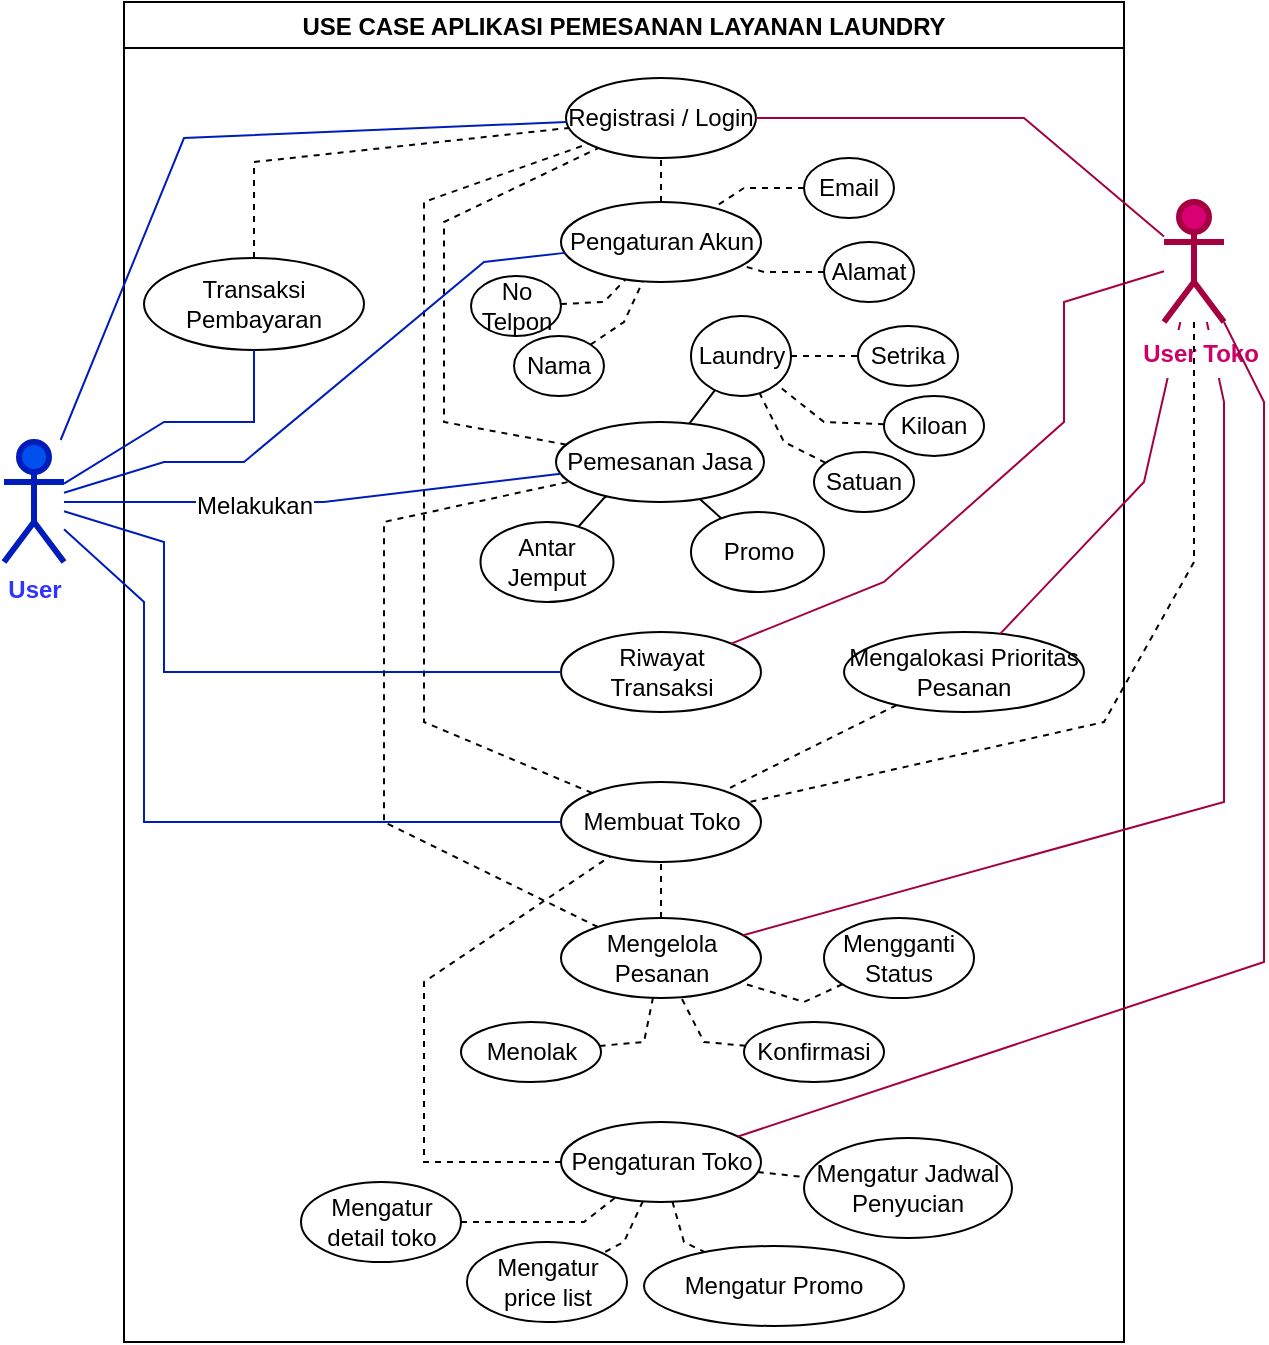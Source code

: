 <mxfile version="24.2.5" type="device">
  <diagram id="C5RBs43oDa-KdzZeNtuy" name="Page-1">
    <mxGraphModel dx="974" dy="456" grid="1" gridSize="10" guides="1" tooltips="1" connect="1" arrows="1" fold="1" page="0" pageScale="1" pageWidth="827" pageHeight="1169" math="0" shadow="0">
      <root>
        <mxCell id="WIyWlLk6GJQsqaUBKTNV-0" />
        <mxCell id="WIyWlLk6GJQsqaUBKTNV-1" parent="WIyWlLk6GJQsqaUBKTNV-0" />
        <mxCell id="Ka8rrdiuE4aKaYGKgWsx-0" value="USE CASE APLIKASI PEMESANAN LAYANAN LAUNDRY" style="swimlane;fontStyle=1" parent="WIyWlLk6GJQsqaUBKTNV-1" vertex="1">
          <mxGeometry x="140" y="90" width="500" height="670" as="geometry">
            <mxRectangle x="140" y="100" width="350" height="30" as="alternateBounds" />
          </mxGeometry>
        </mxCell>
        <mxCell id="Ka8rrdiuE4aKaYGKgWsx-4" value="Registrasi / Login" style="ellipse;whiteSpace=wrap;html=1;" parent="Ka8rrdiuE4aKaYGKgWsx-0" vertex="1">
          <mxGeometry x="221" y="38" width="95" height="40" as="geometry" />
        </mxCell>
        <mxCell id="Ka8rrdiuE4aKaYGKgWsx-9" value="Transaksi Pembayaran" style="ellipse;whiteSpace=wrap;html=1;" parent="Ka8rrdiuE4aKaYGKgWsx-0" vertex="1">
          <mxGeometry x="10" y="128" width="110" height="46" as="geometry" />
        </mxCell>
        <mxCell id="Ka8rrdiuE4aKaYGKgWsx-11" value="Mengalokasi Prioritas Pesanan" style="ellipse;whiteSpace=wrap;html=1;" parent="Ka8rrdiuE4aKaYGKgWsx-0" vertex="1">
          <mxGeometry x="360" y="315" width="120" height="40" as="geometry" />
        </mxCell>
        <mxCell id="Ka8rrdiuE4aKaYGKgWsx-16" value="Pengaturan Akun" style="ellipse;whiteSpace=wrap;html=1;" parent="Ka8rrdiuE4aKaYGKgWsx-0" vertex="1">
          <mxGeometry x="218.5" y="100" width="100" height="40" as="geometry" />
        </mxCell>
        <mxCell id="Ka8rrdiuE4aKaYGKgWsx-20" value="Alamat" style="ellipse;whiteSpace=wrap;html=1;" parent="Ka8rrdiuE4aKaYGKgWsx-0" vertex="1">
          <mxGeometry x="350" y="120" width="45" height="30" as="geometry" />
        </mxCell>
        <mxCell id="Ka8rrdiuE4aKaYGKgWsx-23" value="Nama" style="ellipse;whiteSpace=wrap;html=1;" parent="Ka8rrdiuE4aKaYGKgWsx-0" vertex="1">
          <mxGeometry x="195" y="167" width="45" height="30" as="geometry" />
        </mxCell>
        <mxCell id="Ka8rrdiuE4aKaYGKgWsx-22" value="No Telpon" style="ellipse;whiteSpace=wrap;html=1;" parent="Ka8rrdiuE4aKaYGKgWsx-0" vertex="1">
          <mxGeometry x="173.5" y="137" width="45" height="30" as="geometry" />
        </mxCell>
        <mxCell id="Ka8rrdiuE4aKaYGKgWsx-21" value="Email" style="ellipse;whiteSpace=wrap;html=1;" parent="Ka8rrdiuE4aKaYGKgWsx-0" vertex="1">
          <mxGeometry x="340" y="78" width="45" height="30" as="geometry" />
        </mxCell>
        <mxCell id="Ka8rrdiuE4aKaYGKgWsx-25" value="" style="endArrow=none;dashed=1;html=1;rounded=0;" parent="Ka8rrdiuE4aKaYGKgWsx-0" source="Ka8rrdiuE4aKaYGKgWsx-22" target="Ka8rrdiuE4aKaYGKgWsx-16" edge="1">
          <mxGeometry width="50" height="50" relative="1" as="geometry">
            <mxPoint x="196" y="260" as="sourcePoint" />
            <mxPoint x="246" y="210" as="targetPoint" />
            <Array as="points">
              <mxPoint x="240" y="150" />
            </Array>
          </mxGeometry>
        </mxCell>
        <mxCell id="Ka8rrdiuE4aKaYGKgWsx-26" value="" style="endArrow=none;dashed=1;html=1;rounded=0;" parent="Ka8rrdiuE4aKaYGKgWsx-0" source="Ka8rrdiuE4aKaYGKgWsx-23" target="Ka8rrdiuE4aKaYGKgWsx-16" edge="1">
          <mxGeometry width="50" height="50" relative="1" as="geometry">
            <mxPoint x="196" y="260" as="sourcePoint" />
            <mxPoint x="246" y="210" as="targetPoint" />
            <Array as="points">
              <mxPoint x="250" y="160" />
            </Array>
          </mxGeometry>
        </mxCell>
        <mxCell id="Ka8rrdiuE4aKaYGKgWsx-27" value="" style="endArrow=none;dashed=1;html=1;rounded=0;" parent="Ka8rrdiuE4aKaYGKgWsx-0" source="Ka8rrdiuE4aKaYGKgWsx-20" target="Ka8rrdiuE4aKaYGKgWsx-16" edge="1">
          <mxGeometry width="50" height="50" relative="1" as="geometry">
            <mxPoint x="196" y="260" as="sourcePoint" />
            <mxPoint x="246" y="210" as="targetPoint" />
            <Array as="points">
              <mxPoint x="320" y="135" />
            </Array>
          </mxGeometry>
        </mxCell>
        <mxCell id="Ka8rrdiuE4aKaYGKgWsx-28" value="" style="endArrow=none;dashed=1;html=1;rounded=0;" parent="Ka8rrdiuE4aKaYGKgWsx-0" source="Ka8rrdiuE4aKaYGKgWsx-21" target="Ka8rrdiuE4aKaYGKgWsx-16" edge="1">
          <mxGeometry width="50" height="50" relative="1" as="geometry">
            <mxPoint x="196" y="260" as="sourcePoint" />
            <mxPoint x="246" y="210" as="targetPoint" />
            <Array as="points">
              <mxPoint x="310" y="93" />
            </Array>
          </mxGeometry>
        </mxCell>
        <mxCell id="Ka8rrdiuE4aKaYGKgWsx-35" value="" style="endArrow=none;html=1;rounded=0;" parent="Ka8rrdiuE4aKaYGKgWsx-0" source="Ka8rrdiuE4aKaYGKgWsx-30" target="Ka8rrdiuE4aKaYGKgWsx-29" edge="1">
          <mxGeometry width="50" height="50" relative="1" as="geometry">
            <mxPoint x="196" y="260" as="sourcePoint" />
            <mxPoint x="246" y="210" as="targetPoint" />
            <Array as="points">
              <mxPoint x="240" y="248" />
            </Array>
          </mxGeometry>
        </mxCell>
        <mxCell id="Ka8rrdiuE4aKaYGKgWsx-36" value="" style="endArrow=none;html=1;rounded=0;" parent="Ka8rrdiuE4aKaYGKgWsx-0" source="Ka8rrdiuE4aKaYGKgWsx-31" target="Ka8rrdiuE4aKaYGKgWsx-29" edge="1">
          <mxGeometry width="50" height="50" relative="1" as="geometry">
            <mxPoint x="196" y="260" as="sourcePoint" />
            <mxPoint x="246" y="210" as="targetPoint" />
          </mxGeometry>
        </mxCell>
        <mxCell id="Ka8rrdiuE4aKaYGKgWsx-44" value="Riwayat&lt;div&gt;Transaksi&lt;/div&gt;" style="ellipse;whiteSpace=wrap;html=1;" parent="Ka8rrdiuE4aKaYGKgWsx-0" vertex="1">
          <mxGeometry x="218.5" y="315" width="100" height="40" as="geometry" />
        </mxCell>
        <mxCell id="Ka8rrdiuE4aKaYGKgWsx-79" value="Mengelola Pesanan" style="ellipse;whiteSpace=wrap;html=1;" parent="Ka8rrdiuE4aKaYGKgWsx-0" vertex="1">
          <mxGeometry x="218.5" y="458" width="100" height="40" as="geometry" />
        </mxCell>
        <mxCell id="Ka8rrdiuE4aKaYGKgWsx-83" value="Menolak" style="ellipse;whiteSpace=wrap;html=1;" parent="Ka8rrdiuE4aKaYGKgWsx-0" vertex="1">
          <mxGeometry x="168.5" y="510" width="70" height="30" as="geometry" />
        </mxCell>
        <mxCell id="Ka8rrdiuE4aKaYGKgWsx-82" value="Konfirmasi" style="ellipse;whiteSpace=wrap;html=1;" parent="Ka8rrdiuE4aKaYGKgWsx-0" vertex="1">
          <mxGeometry x="310" y="510" width="70" height="30" as="geometry" />
        </mxCell>
        <mxCell id="Ka8rrdiuE4aKaYGKgWsx-81" value="Mengganti Status" style="ellipse;whiteSpace=wrap;html=1;" parent="Ka8rrdiuE4aKaYGKgWsx-0" vertex="1">
          <mxGeometry x="350" y="458" width="75" height="40" as="geometry" />
        </mxCell>
        <mxCell id="Ka8rrdiuE4aKaYGKgWsx-84" value="" style="endArrow=none;dashed=1;html=1;rounded=0;" parent="Ka8rrdiuE4aKaYGKgWsx-0" source="Ka8rrdiuE4aKaYGKgWsx-82" target="Ka8rrdiuE4aKaYGKgWsx-79" edge="1">
          <mxGeometry width="50" height="50" relative="1" as="geometry">
            <mxPoint x="210" y="380" as="sourcePoint" />
            <mxPoint x="260" y="330" as="targetPoint" />
            <Array as="points">
              <mxPoint x="290" y="520" />
            </Array>
          </mxGeometry>
        </mxCell>
        <mxCell id="Ka8rrdiuE4aKaYGKgWsx-85" value="" style="endArrow=none;dashed=1;html=1;rounded=0;" parent="Ka8rrdiuE4aKaYGKgWsx-0" source="Ka8rrdiuE4aKaYGKgWsx-83" target="Ka8rrdiuE4aKaYGKgWsx-79" edge="1">
          <mxGeometry width="50" height="50" relative="1" as="geometry">
            <mxPoint x="212" y="442" as="sourcePoint" />
            <mxPoint x="250" y="464" as="targetPoint" />
            <Array as="points">
              <mxPoint x="260" y="520" />
            </Array>
          </mxGeometry>
        </mxCell>
        <mxCell id="Ka8rrdiuE4aKaYGKgWsx-86" value="" style="endArrow=none;dashed=1;html=1;rounded=0;" parent="Ka8rrdiuE4aKaYGKgWsx-0" source="Ka8rrdiuE4aKaYGKgWsx-81" target="Ka8rrdiuE4aKaYGKgWsx-79" edge="1">
          <mxGeometry width="50" height="50" relative="1" as="geometry">
            <mxPoint x="222" y="452" as="sourcePoint" />
            <mxPoint x="260" y="474" as="targetPoint" />
            <Array as="points">
              <mxPoint x="340" y="500" />
            </Array>
          </mxGeometry>
        </mxCell>
        <mxCell id="Ka8rrdiuE4aKaYGKgWsx-91" value="Pengaturan Toko" style="ellipse;whiteSpace=wrap;html=1;" parent="Ka8rrdiuE4aKaYGKgWsx-0" vertex="1">
          <mxGeometry x="218.5" y="560" width="100" height="40" as="geometry" />
        </mxCell>
        <mxCell id="Ka8rrdiuE4aKaYGKgWsx-96" value="Mengatur Jadwal Penyucian" style="ellipse;whiteSpace=wrap;html=1;" parent="Ka8rrdiuE4aKaYGKgWsx-0" vertex="1">
          <mxGeometry x="340" y="568" width="104" height="50" as="geometry" />
        </mxCell>
        <mxCell id="Ka8rrdiuE4aKaYGKgWsx-94" value="Mengatur Promo" style="ellipse;whiteSpace=wrap;html=1;" parent="Ka8rrdiuE4aKaYGKgWsx-0" vertex="1">
          <mxGeometry x="260" y="622" width="130" height="40" as="geometry" />
        </mxCell>
        <mxCell id="Ka8rrdiuE4aKaYGKgWsx-93" value="Mengatur detail toko" style="ellipse;whiteSpace=wrap;html=1;" parent="Ka8rrdiuE4aKaYGKgWsx-0" vertex="1">
          <mxGeometry x="88.5" y="590" width="80" height="40" as="geometry" />
        </mxCell>
        <mxCell id="Ka8rrdiuE4aKaYGKgWsx-92" value="Mengatur price list" style="ellipse;whiteSpace=wrap;html=1;" parent="Ka8rrdiuE4aKaYGKgWsx-0" vertex="1">
          <mxGeometry x="171.5" y="620" width="80" height="40" as="geometry" />
        </mxCell>
        <mxCell id="Ka8rrdiuE4aKaYGKgWsx-99" style="edgeStyle=orthogonalEdgeStyle;rounded=0;orthogonalLoop=1;jettySize=auto;html=1;exitX=0.5;exitY=1;exitDx=0;exitDy=0;" parent="Ka8rrdiuE4aKaYGKgWsx-0" edge="1">
          <mxGeometry relative="1" as="geometry">
            <mxPoint x="395" y="625" as="sourcePoint" />
            <mxPoint x="395" y="625" as="targetPoint" />
          </mxGeometry>
        </mxCell>
        <mxCell id="Ka8rrdiuE4aKaYGKgWsx-100" value="" style="endArrow=none;dashed=1;html=1;rounded=0;" parent="Ka8rrdiuE4aKaYGKgWsx-0" source="Ka8rrdiuE4aKaYGKgWsx-91" target="Ka8rrdiuE4aKaYGKgWsx-96" edge="1">
          <mxGeometry width="50" height="50" relative="1" as="geometry">
            <mxPoint x="210" y="380" as="sourcePoint" />
            <mxPoint x="260" y="330" as="targetPoint" />
          </mxGeometry>
        </mxCell>
        <mxCell id="Ka8rrdiuE4aKaYGKgWsx-102" value="" style="endArrow=none;dashed=1;html=1;rounded=0;" parent="Ka8rrdiuE4aKaYGKgWsx-0" source="Ka8rrdiuE4aKaYGKgWsx-91" target="Ka8rrdiuE4aKaYGKgWsx-94" edge="1">
          <mxGeometry width="50" height="50" relative="1" as="geometry">
            <mxPoint x="303" y="591" as="sourcePoint" />
            <mxPoint x="314" y="573" as="targetPoint" />
            <Array as="points">
              <mxPoint x="280" y="620" />
            </Array>
          </mxGeometry>
        </mxCell>
        <mxCell id="Ka8rrdiuE4aKaYGKgWsx-103" value="" style="endArrow=none;dashed=1;html=1;rounded=0;" parent="Ka8rrdiuE4aKaYGKgWsx-0" source="Ka8rrdiuE4aKaYGKgWsx-91" target="Ka8rrdiuE4aKaYGKgWsx-92" edge="1">
          <mxGeometry width="50" height="50" relative="1" as="geometry">
            <mxPoint x="313" y="601" as="sourcePoint" />
            <mxPoint x="324" y="583" as="targetPoint" />
            <Array as="points">
              <mxPoint x="250" y="620" />
            </Array>
          </mxGeometry>
        </mxCell>
        <mxCell id="Ka8rrdiuE4aKaYGKgWsx-104" value="" style="endArrow=none;dashed=1;html=1;rounded=0;" parent="Ka8rrdiuE4aKaYGKgWsx-0" source="Ka8rrdiuE4aKaYGKgWsx-93" target="Ka8rrdiuE4aKaYGKgWsx-91" edge="1">
          <mxGeometry width="50" height="50" relative="1" as="geometry">
            <mxPoint x="323" y="611" as="sourcePoint" />
            <mxPoint x="334" y="593" as="targetPoint" />
            <Array as="points">
              <mxPoint x="230" y="610" />
            </Array>
          </mxGeometry>
        </mxCell>
        <mxCell id="Ka8rrdiuE4aKaYGKgWsx-105" value="" style="endArrow=none;dashed=1;html=1;rounded=0;" parent="Ka8rrdiuE4aKaYGKgWsx-0" source="Ka8rrdiuE4aKaYGKgWsx-16" target="Ka8rrdiuE4aKaYGKgWsx-4" edge="1">
          <mxGeometry width="50" height="50" relative="1" as="geometry">
            <mxPoint x="210" y="380" as="sourcePoint" />
            <mxPoint x="260" y="330" as="targetPoint" />
          </mxGeometry>
        </mxCell>
        <mxCell id="Ka8rrdiuE4aKaYGKgWsx-106" value="" style="endArrow=none;dashed=1;html=1;rounded=0;" parent="Ka8rrdiuE4aKaYGKgWsx-0" source="Ka8rrdiuE4aKaYGKgWsx-9" target="Ka8rrdiuE4aKaYGKgWsx-4" edge="1">
          <mxGeometry width="50" height="50" relative="1" as="geometry">
            <mxPoint x="210" y="380" as="sourcePoint" />
            <mxPoint x="260" y="330" as="targetPoint" />
            <Array as="points">
              <mxPoint x="65" y="80" />
            </Array>
          </mxGeometry>
        </mxCell>
        <mxCell id="Ka8rrdiuE4aKaYGKgWsx-107" value="" style="endArrow=none;dashed=1;html=1;rounded=0;" parent="Ka8rrdiuE4aKaYGKgWsx-0" source="Ka8rrdiuE4aKaYGKgWsx-11" target="RhqdJh3K1ohm2jnMH_xI-10" edge="1">
          <mxGeometry width="50" height="50" relative="1" as="geometry">
            <mxPoint x="70" y="160" as="sourcePoint" />
            <mxPoint x="232" y="74" as="targetPoint" />
            <Array as="points" />
          </mxGeometry>
        </mxCell>
        <mxCell id="Ka8rrdiuE4aKaYGKgWsx-109" value="" style="endArrow=none;dashed=1;html=1;rounded=0;" parent="Ka8rrdiuE4aKaYGKgWsx-0" source="Ka8rrdiuE4aKaYGKgWsx-29" target="Ka8rrdiuE4aKaYGKgWsx-4" edge="1">
          <mxGeometry width="50" height="50" relative="1" as="geometry">
            <mxPoint x="150" y="230" as="sourcePoint" />
            <mxPoint x="232" y="74" as="targetPoint" />
            <Array as="points">
              <mxPoint x="160" y="210" />
              <mxPoint x="160" y="110" />
            </Array>
          </mxGeometry>
        </mxCell>
        <mxCell id="Ka8rrdiuE4aKaYGKgWsx-110" value="" style="endArrow=none;dashed=1;html=1;rounded=0;" parent="Ka8rrdiuE4aKaYGKgWsx-0" source="Ka8rrdiuE4aKaYGKgWsx-79" target="Ka8rrdiuE4aKaYGKgWsx-29" edge="1">
          <mxGeometry width="50" height="50" relative="1" as="geometry">
            <mxPoint x="196.043" y="299.167" as="sourcePoint" />
            <mxPoint x="240" y="88" as="targetPoint" />
            <Array as="points">
              <mxPoint x="130" y="410" />
              <mxPoint x="130" y="260" />
            </Array>
          </mxGeometry>
        </mxCell>
        <mxCell id="Ka8rrdiuE4aKaYGKgWsx-112" value="" style="endArrow=none;dashed=1;html=1;rounded=0;" parent="Ka8rrdiuE4aKaYGKgWsx-0" source="Ka8rrdiuE4aKaYGKgWsx-79" target="RhqdJh3K1ohm2jnMH_xI-10" edge="1">
          <mxGeometry width="50" height="50" relative="1" as="geometry">
            <mxPoint x="211" y="301" as="sourcePoint" />
            <mxPoint x="200" y="70" as="targetPoint" />
            <Array as="points" />
          </mxGeometry>
        </mxCell>
        <mxCell id="Ka8rrdiuE4aKaYGKgWsx-113" value="" style="endArrow=none;dashed=1;html=1;rounded=0;" parent="Ka8rrdiuE4aKaYGKgWsx-0" source="Ka8rrdiuE4aKaYGKgWsx-91" target="RhqdJh3K1ohm2jnMH_xI-10" edge="1">
          <mxGeometry width="50" height="50" relative="1" as="geometry">
            <mxPoint x="30" y="600" as="sourcePoint" />
            <mxPoint x="250" y="88" as="targetPoint" />
            <Array as="points">
              <mxPoint x="150" y="580" />
              <mxPoint x="150" y="490" />
            </Array>
          </mxGeometry>
        </mxCell>
        <mxCell id="Ka8rrdiuE4aKaYGKgWsx-29" value="Pemesanan Jasa" style="ellipse;whiteSpace=wrap;html=1;" parent="Ka8rrdiuE4aKaYGKgWsx-0" vertex="1">
          <mxGeometry x="216" y="210" width="104" height="40" as="geometry" />
        </mxCell>
        <mxCell id="Ka8rrdiuE4aKaYGKgWsx-34" value="Setrika" style="ellipse;whiteSpace=wrap;html=1;" parent="Ka8rrdiuE4aKaYGKgWsx-0" vertex="1">
          <mxGeometry x="367" y="162" width="50" height="30" as="geometry" />
        </mxCell>
        <mxCell id="Ka8rrdiuE4aKaYGKgWsx-33" value="Satuan" style="ellipse;whiteSpace=wrap;html=1;" parent="Ka8rrdiuE4aKaYGKgWsx-0" vertex="1">
          <mxGeometry x="345" y="225" width="50" height="30" as="geometry" />
        </mxCell>
        <mxCell id="Ka8rrdiuE4aKaYGKgWsx-32" value="Kiloan" style="ellipse;whiteSpace=wrap;html=1;" parent="Ka8rrdiuE4aKaYGKgWsx-0" vertex="1">
          <mxGeometry x="380" y="197" width="50" height="30" as="geometry" />
        </mxCell>
        <mxCell id="Ka8rrdiuE4aKaYGKgWsx-31" value="Laundry" style="ellipse;whiteSpace=wrap;html=1;" parent="Ka8rrdiuE4aKaYGKgWsx-0" vertex="1">
          <mxGeometry x="283.5" y="157" width="50" height="40" as="geometry" />
        </mxCell>
        <mxCell id="Ka8rrdiuE4aKaYGKgWsx-30" value="Antar Jemput" style="ellipse;whiteSpace=wrap;html=1;" parent="Ka8rrdiuE4aKaYGKgWsx-0" vertex="1">
          <mxGeometry x="178.25" y="260" width="66.5" height="40" as="geometry" />
        </mxCell>
        <mxCell id="RhqdJh3K1ohm2jnMH_xI-2" value="Promo" style="ellipse;whiteSpace=wrap;html=1;" vertex="1" parent="Ka8rrdiuE4aKaYGKgWsx-0">
          <mxGeometry x="283.5" y="255" width="66.5" height="40" as="geometry" />
        </mxCell>
        <mxCell id="RhqdJh3K1ohm2jnMH_xI-6" value="" style="endArrow=none;html=1;rounded=0;" edge="1" parent="Ka8rrdiuE4aKaYGKgWsx-0" source="RhqdJh3K1ohm2jnMH_xI-2" target="Ka8rrdiuE4aKaYGKgWsx-29">
          <mxGeometry width="50" height="50" relative="1" as="geometry">
            <mxPoint x="325" y="260" as="sourcePoint" />
            <mxPoint x="288" y="260" as="targetPoint" />
          </mxGeometry>
        </mxCell>
        <mxCell id="RhqdJh3K1ohm2jnMH_xI-7" value="" style="endArrow=none;dashed=1;html=1;rounded=0;" edge="1" parent="Ka8rrdiuE4aKaYGKgWsx-0" source="Ka8rrdiuE4aKaYGKgWsx-31" target="Ka8rrdiuE4aKaYGKgWsx-34">
          <mxGeometry width="50" height="50" relative="1" as="geometry">
            <mxPoint x="308" y="314" as="sourcePoint" />
            <mxPoint x="260" y="270" as="targetPoint" />
            <Array as="points" />
          </mxGeometry>
        </mxCell>
        <mxCell id="RhqdJh3K1ohm2jnMH_xI-9" value="" style="endArrow=none;dashed=1;html=1;rounded=0;" edge="1" parent="Ka8rrdiuE4aKaYGKgWsx-0" source="Ka8rrdiuE4aKaYGKgWsx-33" target="Ka8rrdiuE4aKaYGKgWsx-31">
          <mxGeometry width="50" height="50" relative="1" as="geometry">
            <mxPoint x="318" y="324" as="sourcePoint" />
            <mxPoint x="270" y="280" as="targetPoint" />
            <Array as="points">
              <mxPoint x="330" y="220" />
            </Array>
          </mxGeometry>
        </mxCell>
        <mxCell id="RhqdJh3K1ohm2jnMH_xI-8" value="" style="endArrow=none;dashed=1;html=1;rounded=0;" edge="1" parent="Ka8rrdiuE4aKaYGKgWsx-0" source="Ka8rrdiuE4aKaYGKgWsx-32" target="Ka8rrdiuE4aKaYGKgWsx-31">
          <mxGeometry width="50" height="50" relative="1" as="geometry">
            <mxPoint x="308" y="314" as="sourcePoint" />
            <mxPoint x="260" y="270" as="targetPoint" />
            <Array as="points">
              <mxPoint x="350" y="210" />
            </Array>
          </mxGeometry>
        </mxCell>
        <mxCell id="RhqdJh3K1ohm2jnMH_xI-10" value="Membuat Toko" style="ellipse;whiteSpace=wrap;html=1;" vertex="1" parent="Ka8rrdiuE4aKaYGKgWsx-0">
          <mxGeometry x="218.5" y="390" width="100" height="40" as="geometry" />
        </mxCell>
        <mxCell id="RhqdJh3K1ohm2jnMH_xI-14" value="" style="endArrow=none;dashed=1;html=1;rounded=0;" edge="1" parent="Ka8rrdiuE4aKaYGKgWsx-0" source="RhqdJh3K1ohm2jnMH_xI-10" target="Ka8rrdiuE4aKaYGKgWsx-4">
          <mxGeometry width="50" height="50" relative="1" as="geometry">
            <mxPoint x="230" y="232" as="sourcePoint" />
            <mxPoint x="238" y="80" as="targetPoint" />
            <Array as="points">
              <mxPoint x="150" y="360" />
              <mxPoint x="150" y="100" />
            </Array>
          </mxGeometry>
        </mxCell>
        <mxCell id="Ka8rrdiuE4aKaYGKgWsx-17" value="" style="endArrow=none;html=1;rounded=0;fontStyle=1;strokeColor=#001DBC;fillColor=#0050ef;" parent="WIyWlLk6GJQsqaUBKTNV-1" source="Ka8rrdiuE4aKaYGKgWsx-1" target="Ka8rrdiuE4aKaYGKgWsx-16" edge="1">
          <mxGeometry width="50" height="50" relative="1" as="geometry">
            <mxPoint x="200" y="360" as="sourcePoint" />
            <mxPoint x="330" y="120" as="targetPoint" />
            <Array as="points">
              <mxPoint x="160" y="320" />
              <mxPoint x="200" y="320" />
              <mxPoint x="320" y="220" />
            </Array>
          </mxGeometry>
        </mxCell>
        <mxCell id="Ka8rrdiuE4aKaYGKgWsx-1" value="&lt;b&gt;&lt;font color=&quot;#3333ff&quot;&gt;User&lt;/font&gt;&lt;/b&gt;" style="shape=umlActor;verticalLabelPosition=bottom;verticalAlign=top;html=1;outlineConnect=0;fillColor=#0050ef;strokeColor=#001DBC;fontColor=#ffffff;strokeWidth=3;" parent="WIyWlLk6GJQsqaUBKTNV-1" vertex="1">
          <mxGeometry x="80" y="310" width="30" height="60" as="geometry" />
        </mxCell>
        <mxCell id="Ka8rrdiuE4aKaYGKgWsx-5" value="" style="endArrow=none;html=1;rounded=0;strokeColor=#001DBC;fillColor=#0050ef;" parent="WIyWlLk6GJQsqaUBKTNV-1" target="Ka8rrdiuE4aKaYGKgWsx-4" edge="1">
          <mxGeometry width="50" height="50" relative="1" as="geometry">
            <mxPoint x="108.333" y="309" as="sourcePoint" />
            <mxPoint x="361.134" y="152.504" as="targetPoint" />
            <Array as="points">
              <mxPoint x="170" y="158" />
            </Array>
          </mxGeometry>
        </mxCell>
        <mxCell id="Ka8rrdiuE4aKaYGKgWsx-10" value="" style="endArrow=none;html=1;rounded=0;fontStyle=1;strokeColor=#001DBC;fillColor=#0050ef;" parent="WIyWlLk6GJQsqaUBKTNV-1" source="Ka8rrdiuE4aKaYGKgWsx-1" target="Ka8rrdiuE4aKaYGKgWsx-9" edge="1">
          <mxGeometry width="50" height="50" relative="1" as="geometry">
            <mxPoint x="300" y="430" as="sourcePoint" />
            <mxPoint x="290" y="290" as="targetPoint" />
            <Array as="points">
              <mxPoint x="160" y="300" />
              <mxPoint x="205" y="300" />
            </Array>
          </mxGeometry>
        </mxCell>
        <mxCell id="Ka8rrdiuE4aKaYGKgWsx-2" value="" style="shape=umlActor;verticalLabelPosition=bottom;verticalAlign=top;html=1;outlineConnect=0;fillColor=#d80073;fontColor=#ffffff;strokeColor=#A50040;strokeWidth=3;" parent="WIyWlLk6GJQsqaUBKTNV-1" vertex="1">
          <mxGeometry x="660" y="190" width="30" height="60" as="geometry" />
        </mxCell>
        <mxCell id="Ka8rrdiuE4aKaYGKgWsx-6" value="" style="endArrow=none;html=1;rounded=0;strokeColor=#A50040;fillColor=#d80073;" parent="WIyWlLk6GJQsqaUBKTNV-1" source="Ka8rrdiuE4aKaYGKgWsx-2" target="Ka8rrdiuE4aKaYGKgWsx-4" edge="1">
          <mxGeometry width="50" height="50" relative="1" as="geometry">
            <mxPoint x="186" y="330" as="sourcePoint" />
            <mxPoint x="385" y="150" as="targetPoint" />
            <Array as="points">
              <mxPoint x="590" y="148" />
            </Array>
          </mxGeometry>
        </mxCell>
        <mxCell id="Ka8rrdiuE4aKaYGKgWsx-12" value="" style="endArrow=none;html=1;rounded=0;strokeColor=#A50040;fillColor=#d80073;" parent="WIyWlLk6GJQsqaUBKTNV-1" source="Ka8rrdiuE4aKaYGKgWsx-2" target="Ka8rrdiuE4aKaYGKgWsx-11" edge="1">
          <mxGeometry width="50" height="50" relative="1" as="geometry">
            <mxPoint x="560" y="300" as="sourcePoint" />
            <mxPoint x="480" y="150" as="targetPoint" />
            <Array as="points">
              <mxPoint x="650" y="330" />
            </Array>
          </mxGeometry>
        </mxCell>
        <mxCell id="Ka8rrdiuE4aKaYGKgWsx-45" value="" style="endArrow=none;html=1;rounded=0;fontStyle=1;strokeColor=#001DBC;fillColor=#0050ef;" parent="WIyWlLk6GJQsqaUBKTNV-1" source="Ka8rrdiuE4aKaYGKgWsx-1" target="Ka8rrdiuE4aKaYGKgWsx-44" edge="1">
          <mxGeometry width="50" height="50" relative="1" as="geometry">
            <mxPoint x="120" y="343" as="sourcePoint" />
            <mxPoint x="197" y="280" as="targetPoint" />
            <Array as="points">
              <mxPoint x="160" y="360" />
              <mxPoint x="160" y="425" />
            </Array>
          </mxGeometry>
        </mxCell>
        <mxCell id="Ka8rrdiuE4aKaYGKgWsx-47" value="" style="endArrow=none;html=1;rounded=0;fontStyle=1;strokeColor=#001DBC;fillColor=#0050ef;" parent="WIyWlLk6GJQsqaUBKTNV-1" source="Ka8rrdiuE4aKaYGKgWsx-1" target="Ka8rrdiuE4aKaYGKgWsx-29" edge="1">
          <mxGeometry width="50" height="50" relative="1" as="geometry">
            <mxPoint x="120" y="350" as="sourcePoint" />
            <mxPoint x="241" y="375" as="targetPoint" />
            <Array as="points">
              <mxPoint x="240" y="340" />
            </Array>
          </mxGeometry>
        </mxCell>
        <mxCell id="Ka8rrdiuE4aKaYGKgWsx-51" value="Melakukan" style="edgeLabel;html=1;align=center;verticalAlign=middle;resizable=0;points=[];fontSize=12;" parent="Ka8rrdiuE4aKaYGKgWsx-47" vertex="1" connectable="0">
          <mxGeometry x="0.02" y="-2" relative="1" as="geometry">
            <mxPoint x="-32" as="offset" />
          </mxGeometry>
        </mxCell>
        <mxCell id="Ka8rrdiuE4aKaYGKgWsx-61" value="" style="endArrow=none;html=1;rounded=0;strokeColor=#A50040;fillColor=#d80073;" parent="WIyWlLk6GJQsqaUBKTNV-1" source="Ka8rrdiuE4aKaYGKgWsx-44" target="Ka8rrdiuE4aKaYGKgWsx-2" edge="1">
          <mxGeometry width="50" height="50" relative="1" as="geometry">
            <mxPoint x="560" y="480" as="sourcePoint" />
            <mxPoint x="760" y="307" as="targetPoint" />
            <Array as="points">
              <mxPoint x="520" y="380" />
              <mxPoint x="610" y="300" />
              <mxPoint x="610" y="240" />
            </Array>
          </mxGeometry>
        </mxCell>
        <mxCell id="Ka8rrdiuE4aKaYGKgWsx-66" value="" style="endArrow=none;html=1;rounded=0;strokeColor=#A50040;fillColor=#d80073;" parent="WIyWlLk6GJQsqaUBKTNV-1" source="Ka8rrdiuE4aKaYGKgWsx-79" target="Ka8rrdiuE4aKaYGKgWsx-2" edge="1">
          <mxGeometry width="50" height="50" relative="1" as="geometry">
            <mxPoint x="453.484" y="502.462" as="sourcePoint" />
            <mxPoint x="760" y="250" as="targetPoint" />
            <Array as="points">
              <mxPoint x="690" y="490" />
              <mxPoint x="690" y="290" />
            </Array>
          </mxGeometry>
        </mxCell>
        <mxCell id="VBCXD2bm5n2J6XlxSA-z-2" value="&lt;p style=&quot;line-height: 0%;&quot;&gt;&lt;b&gt;&lt;font color=&quot;#cc0066&quot;&gt;User Toko&lt;/font&gt;&lt;/b&gt;&lt;/p&gt;" style="edgeLabel;html=1;align=center;verticalAlign=middle;resizable=0;points=[];fontSize=12;rotation=0;" parent="WIyWlLk6GJQsqaUBKTNV-1" vertex="1" connectable="0">
          <mxGeometry x="675" y="269.999" as="geometry">
            <mxPoint x="3" y="-5" as="offset" />
          </mxGeometry>
        </mxCell>
        <mxCell id="RhqdJh3K1ohm2jnMH_xI-0" value="" style="endArrow=none;html=1;rounded=0;strokeColor=#A50040;fillColor=#d80073;" edge="1" parent="WIyWlLk6GJQsqaUBKTNV-1" source="Ka8rrdiuE4aKaYGKgWsx-91" target="Ka8rrdiuE4aKaYGKgWsx-2">
          <mxGeometry width="50" height="50" relative="1" as="geometry">
            <mxPoint x="466" y="544" as="sourcePoint" />
            <mxPoint x="780" y="242" as="targetPoint" />
            <Array as="points">
              <mxPoint x="710" y="570" />
              <mxPoint x="710" y="290" />
            </Array>
          </mxGeometry>
        </mxCell>
        <mxCell id="RhqdJh3K1ohm2jnMH_xI-11" value="" style="endArrow=none;html=1;rounded=0;fontStyle=1;strokeColor=#001DBC;fillColor=#0050ef;" edge="1" parent="WIyWlLk6GJQsqaUBKTNV-1" source="Ka8rrdiuE4aKaYGKgWsx-1" target="RhqdJh3K1ohm2jnMH_xI-10">
          <mxGeometry width="50" height="50" relative="1" as="geometry">
            <mxPoint x="120" y="355" as="sourcePoint" />
            <mxPoint x="368" y="460" as="targetPoint" />
            <Array as="points">
              <mxPoint x="150" y="390" />
              <mxPoint x="150" y="500" />
            </Array>
          </mxGeometry>
        </mxCell>
        <mxCell id="RhqdJh3K1ohm2jnMH_xI-12" value="" style="endArrow=none;dashed=1;html=1;rounded=0;" edge="1" parent="WIyWlLk6GJQsqaUBKTNV-1" source="Ka8rrdiuE4aKaYGKgWsx-2" target="RhqdJh3K1ohm2jnMH_xI-10">
          <mxGeometry width="50" height="50" relative="1" as="geometry">
            <mxPoint x="610" y="470" as="sourcePoint" />
            <mxPoint x="386" y="525" as="targetPoint" />
            <Array as="points">
              <mxPoint x="675" y="370" />
              <mxPoint x="630" y="450" />
            </Array>
          </mxGeometry>
        </mxCell>
      </root>
    </mxGraphModel>
  </diagram>
</mxfile>
